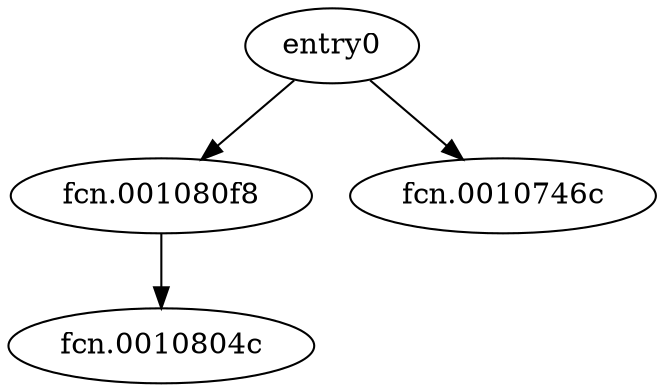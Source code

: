 digraph code {
  "0x001073c8" [label="entry0"];
  "0x001073c8" -> "0x001080f8";
  "0x001080f8" [label="fcn.001080f8"];
  "0x001073c8" -> "0x0010746c";
  "0x0010746c" [label="fcn.0010746c"];
  "0x001080f8" [label="fcn.001080f8"];
  "0x001080f8" -> "0x0010804c";
  "0x0010804c" [label="fcn.0010804c"];
}